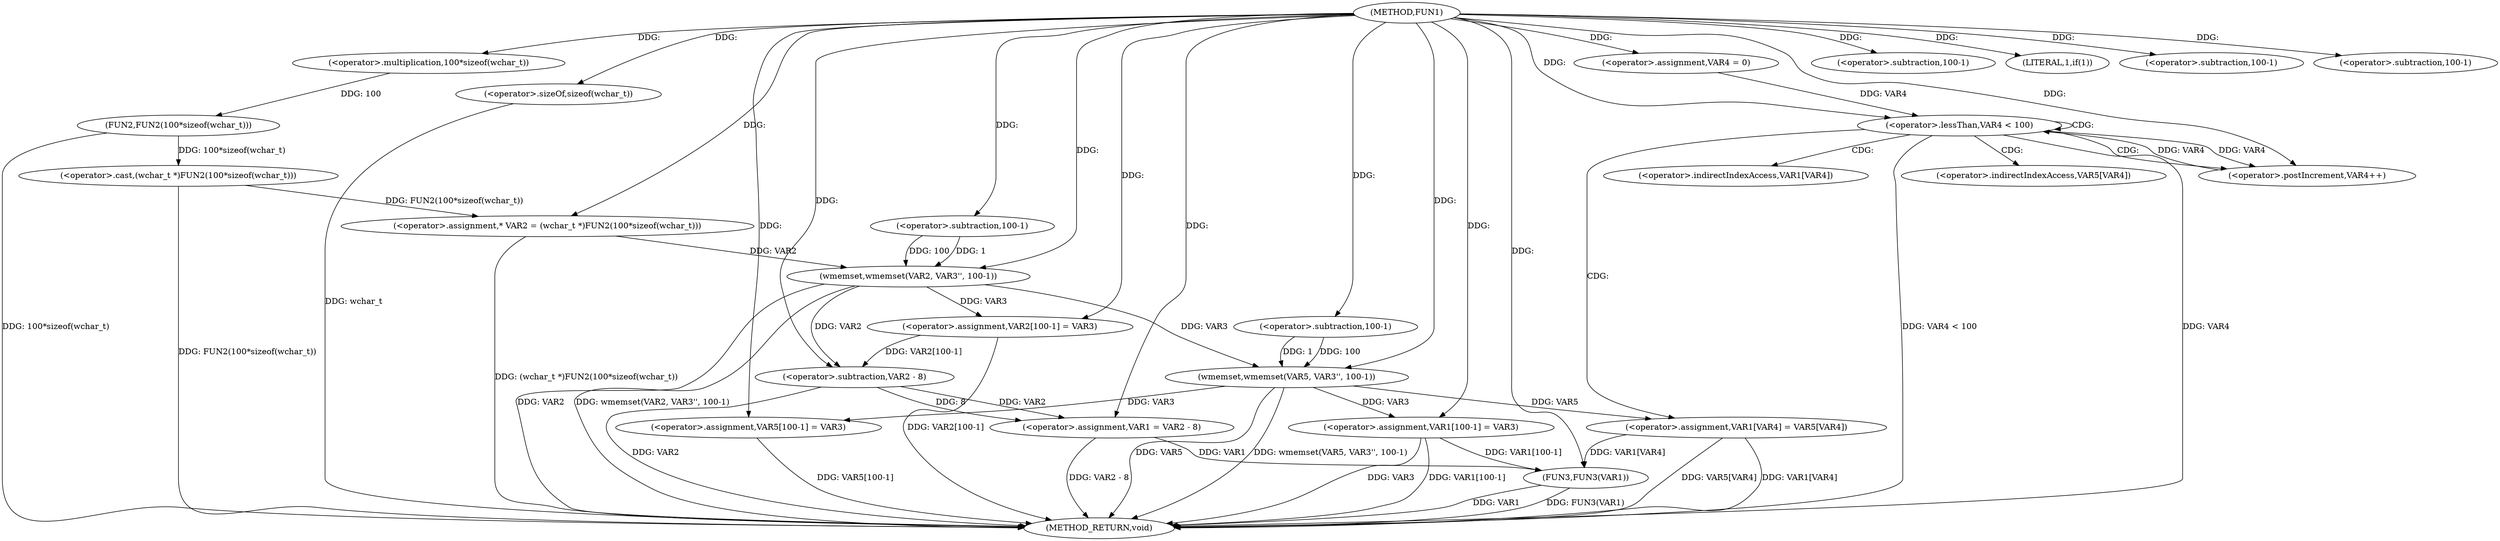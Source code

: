 digraph FUN1 {  
"1000100" [label = "(METHOD,FUN1)" ]
"1000176" [label = "(METHOD_RETURN,void)" ]
"1000104" [label = "(<operator>.assignment,* VAR2 = (wchar_t *)FUN2(100*sizeof(wchar_t)))" ]
"1000106" [label = "(<operator>.cast,(wchar_t *)FUN2(100*sizeof(wchar_t)))" ]
"1000108" [label = "(FUN2,FUN2(100*sizeof(wchar_t)))" ]
"1000109" [label = "(<operator>.multiplication,100*sizeof(wchar_t))" ]
"1000111" [label = "(<operator>.sizeOf,sizeof(wchar_t))" ]
"1000113" [label = "(wmemset,wmemset(VAR2, VAR3'', 100-1))" ]
"1000116" [label = "(<operator>.subtraction,100-1)" ]
"1000119" [label = "(<operator>.assignment,VAR2[100-1] = VAR3)" ]
"1000122" [label = "(<operator>.subtraction,100-1)" ]
"1000127" [label = "(LITERAL,1,if(1))" ]
"1000129" [label = "(<operator>.assignment,VAR1 = VAR2 - 8)" ]
"1000131" [label = "(<operator>.subtraction,VAR2 - 8)" ]
"1000137" [label = "(wmemset,wmemset(VAR5, VAR3'', 100-1))" ]
"1000140" [label = "(<operator>.subtraction,100-1)" ]
"1000143" [label = "(<operator>.assignment,VAR5[100-1] = VAR3)" ]
"1000146" [label = "(<operator>.subtraction,100-1)" ]
"1000151" [label = "(<operator>.assignment,VAR4 = 0)" ]
"1000154" [label = "(<operator>.lessThan,VAR4 < 100)" ]
"1000157" [label = "(<operator>.postIncrement,VAR4++)" ]
"1000160" [label = "(<operator>.assignment,VAR1[VAR4] = VAR5[VAR4])" ]
"1000167" [label = "(<operator>.assignment,VAR1[100-1] = VAR3)" ]
"1000170" [label = "(<operator>.subtraction,100-1)" ]
"1000174" [label = "(FUN3,FUN3(VAR1))" ]
"1000161" [label = "(<operator>.indirectIndexAccess,VAR1[VAR4])" ]
"1000164" [label = "(<operator>.indirectIndexAccess,VAR5[VAR4])" ]
  "1000106" -> "1000176"  [ label = "DDG: FUN2(100*sizeof(wchar_t))"] 
  "1000131" -> "1000176"  [ label = "DDG: VAR2"] 
  "1000111" -> "1000176"  [ label = "DDG: wchar_t"] 
  "1000154" -> "1000176"  [ label = "DDG: VAR4 < 100"] 
  "1000137" -> "1000176"  [ label = "DDG: VAR5"] 
  "1000129" -> "1000176"  [ label = "DDG: VAR2 - 8"] 
  "1000167" -> "1000176"  [ label = "DDG: VAR1[100-1]"] 
  "1000160" -> "1000176"  [ label = "DDG: VAR5[VAR4]"] 
  "1000113" -> "1000176"  [ label = "DDG: VAR2"] 
  "1000154" -> "1000176"  [ label = "DDG: VAR4"] 
  "1000143" -> "1000176"  [ label = "DDG: VAR5[100-1]"] 
  "1000113" -> "1000176"  [ label = "DDG: wmemset(VAR2, VAR3'', 100-1)"] 
  "1000119" -> "1000176"  [ label = "DDG: VAR2[100-1]"] 
  "1000167" -> "1000176"  [ label = "DDG: VAR3"] 
  "1000160" -> "1000176"  [ label = "DDG: VAR1[VAR4]"] 
  "1000174" -> "1000176"  [ label = "DDG: FUN3(VAR1)"] 
  "1000137" -> "1000176"  [ label = "DDG: wmemset(VAR5, VAR3'', 100-1)"] 
  "1000104" -> "1000176"  [ label = "DDG: (wchar_t *)FUN2(100*sizeof(wchar_t))"] 
  "1000174" -> "1000176"  [ label = "DDG: VAR1"] 
  "1000108" -> "1000176"  [ label = "DDG: 100*sizeof(wchar_t)"] 
  "1000106" -> "1000104"  [ label = "DDG: FUN2(100*sizeof(wchar_t))"] 
  "1000100" -> "1000104"  [ label = "DDG: "] 
  "1000108" -> "1000106"  [ label = "DDG: 100*sizeof(wchar_t)"] 
  "1000109" -> "1000108"  [ label = "DDG: 100"] 
  "1000100" -> "1000109"  [ label = "DDG: "] 
  "1000100" -> "1000111"  [ label = "DDG: "] 
  "1000104" -> "1000113"  [ label = "DDG: VAR2"] 
  "1000100" -> "1000113"  [ label = "DDG: "] 
  "1000116" -> "1000113"  [ label = "DDG: 100"] 
  "1000116" -> "1000113"  [ label = "DDG: 1"] 
  "1000100" -> "1000116"  [ label = "DDG: "] 
  "1000113" -> "1000119"  [ label = "DDG: VAR3"] 
  "1000100" -> "1000119"  [ label = "DDG: "] 
  "1000100" -> "1000122"  [ label = "DDG: "] 
  "1000100" -> "1000127"  [ label = "DDG: "] 
  "1000131" -> "1000129"  [ label = "DDG: VAR2"] 
  "1000131" -> "1000129"  [ label = "DDG: 8"] 
  "1000100" -> "1000129"  [ label = "DDG: "] 
  "1000113" -> "1000131"  [ label = "DDG: VAR2"] 
  "1000119" -> "1000131"  [ label = "DDG: VAR2[100-1]"] 
  "1000100" -> "1000131"  [ label = "DDG: "] 
  "1000100" -> "1000137"  [ label = "DDG: "] 
  "1000113" -> "1000137"  [ label = "DDG: VAR3"] 
  "1000140" -> "1000137"  [ label = "DDG: 100"] 
  "1000140" -> "1000137"  [ label = "DDG: 1"] 
  "1000100" -> "1000140"  [ label = "DDG: "] 
  "1000137" -> "1000143"  [ label = "DDG: VAR3"] 
  "1000100" -> "1000143"  [ label = "DDG: "] 
  "1000100" -> "1000146"  [ label = "DDG: "] 
  "1000100" -> "1000151"  [ label = "DDG: "] 
  "1000151" -> "1000154"  [ label = "DDG: VAR4"] 
  "1000157" -> "1000154"  [ label = "DDG: VAR4"] 
  "1000100" -> "1000154"  [ label = "DDG: "] 
  "1000154" -> "1000157"  [ label = "DDG: VAR4"] 
  "1000100" -> "1000157"  [ label = "DDG: "] 
  "1000137" -> "1000160"  [ label = "DDG: VAR5"] 
  "1000100" -> "1000167"  [ label = "DDG: "] 
  "1000137" -> "1000167"  [ label = "DDG: VAR3"] 
  "1000100" -> "1000170"  [ label = "DDG: "] 
  "1000160" -> "1000174"  [ label = "DDG: VAR1[VAR4]"] 
  "1000167" -> "1000174"  [ label = "DDG: VAR1[100-1]"] 
  "1000129" -> "1000174"  [ label = "DDG: VAR1"] 
  "1000100" -> "1000174"  [ label = "DDG: "] 
  "1000154" -> "1000154"  [ label = "CDG: "] 
  "1000154" -> "1000161"  [ label = "CDG: "] 
  "1000154" -> "1000160"  [ label = "CDG: "] 
  "1000154" -> "1000164"  [ label = "CDG: "] 
  "1000154" -> "1000157"  [ label = "CDG: "] 
}
